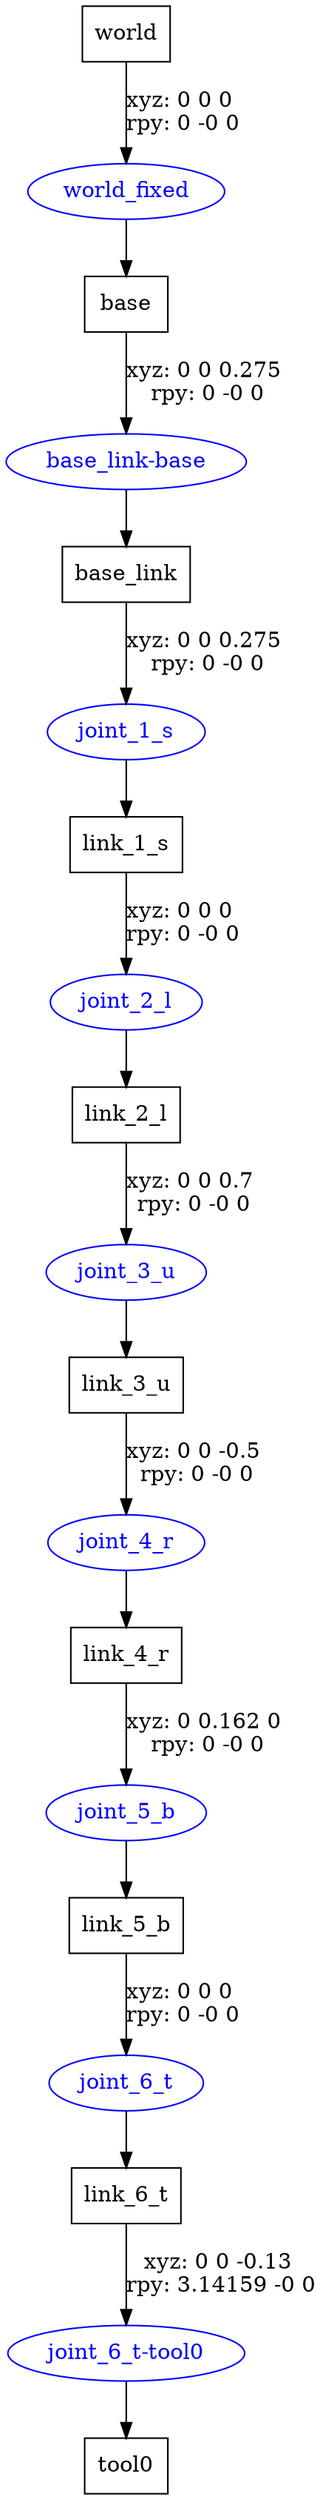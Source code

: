 digraph G {
node [shape=box];
"world" [label="world"];
"base" [label="base"];
"base_link" [label="base_link"];
"link_1_s" [label="link_1_s"];
"link_2_l" [label="link_2_l"];
"link_3_u" [label="link_3_u"];
"link_4_r" [label="link_4_r"];
"link_5_b" [label="link_5_b"];
"link_6_t" [label="link_6_t"];
"tool0" [label="tool0"];
node [shape=ellipse, color=blue, fontcolor=blue];
"world" -> "world_fixed" [label="xyz: 0 0 0 \nrpy: 0 -0 0"]
"world_fixed" -> "base"
"base" -> "base_link-base" [label="xyz: 0 0 0.275 \nrpy: 0 -0 0"]
"base_link-base" -> "base_link"
"base_link" -> "joint_1_s" [label="xyz: 0 0 0.275 \nrpy: 0 -0 0"]
"joint_1_s" -> "link_1_s"
"link_1_s" -> "joint_2_l" [label="xyz: 0 0 0 \nrpy: 0 -0 0"]
"joint_2_l" -> "link_2_l"
"link_2_l" -> "joint_3_u" [label="xyz: 0 0 0.7 \nrpy: 0 -0 0"]
"joint_3_u" -> "link_3_u"
"link_3_u" -> "joint_4_r" [label="xyz: 0 0 -0.5 \nrpy: 0 -0 0"]
"joint_4_r" -> "link_4_r"
"link_4_r" -> "joint_5_b" [label="xyz: 0 0.162 0 \nrpy: 0 -0 0"]
"joint_5_b" -> "link_5_b"
"link_5_b" -> "joint_6_t" [label="xyz: 0 0 0 \nrpy: 0 -0 0"]
"joint_6_t" -> "link_6_t"
"link_6_t" -> "joint_6_t-tool0" [label="xyz: 0 0 -0.13 \nrpy: 3.14159 -0 0"]
"joint_6_t-tool0" -> "tool0"
}

